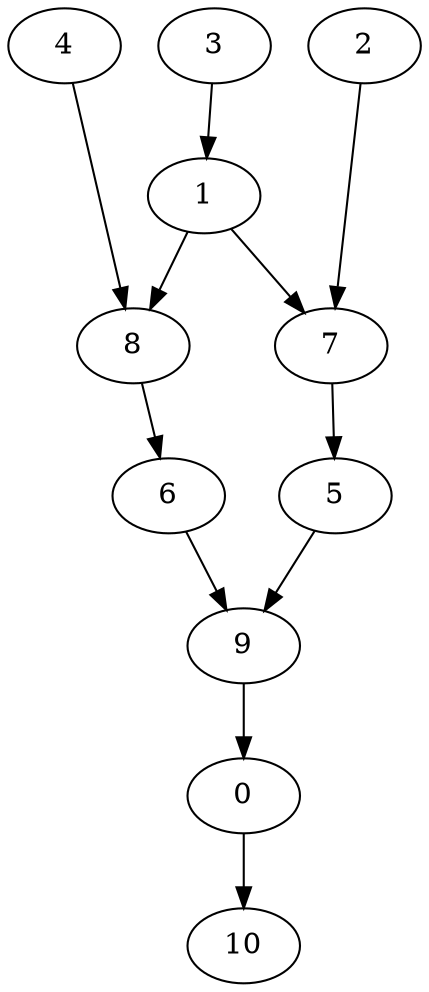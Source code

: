 digraph g {
0;
1;
2;
3;
4;
5;
6;
7;
8;
9;
10;
0 -> 10 [weight=0];
1 -> 7 [weight=0];
1 -> 8 [weight=0];
2 -> 7 [weight=0];
3 -> 1 [weight=0];
4 -> 8 [weight=0];
5 -> 9 [weight=0];
6 -> 9 [weight=0];
7 -> 5 [weight=0];
8 -> 6 [weight=0];
9 -> 0 [weight=0];
}
